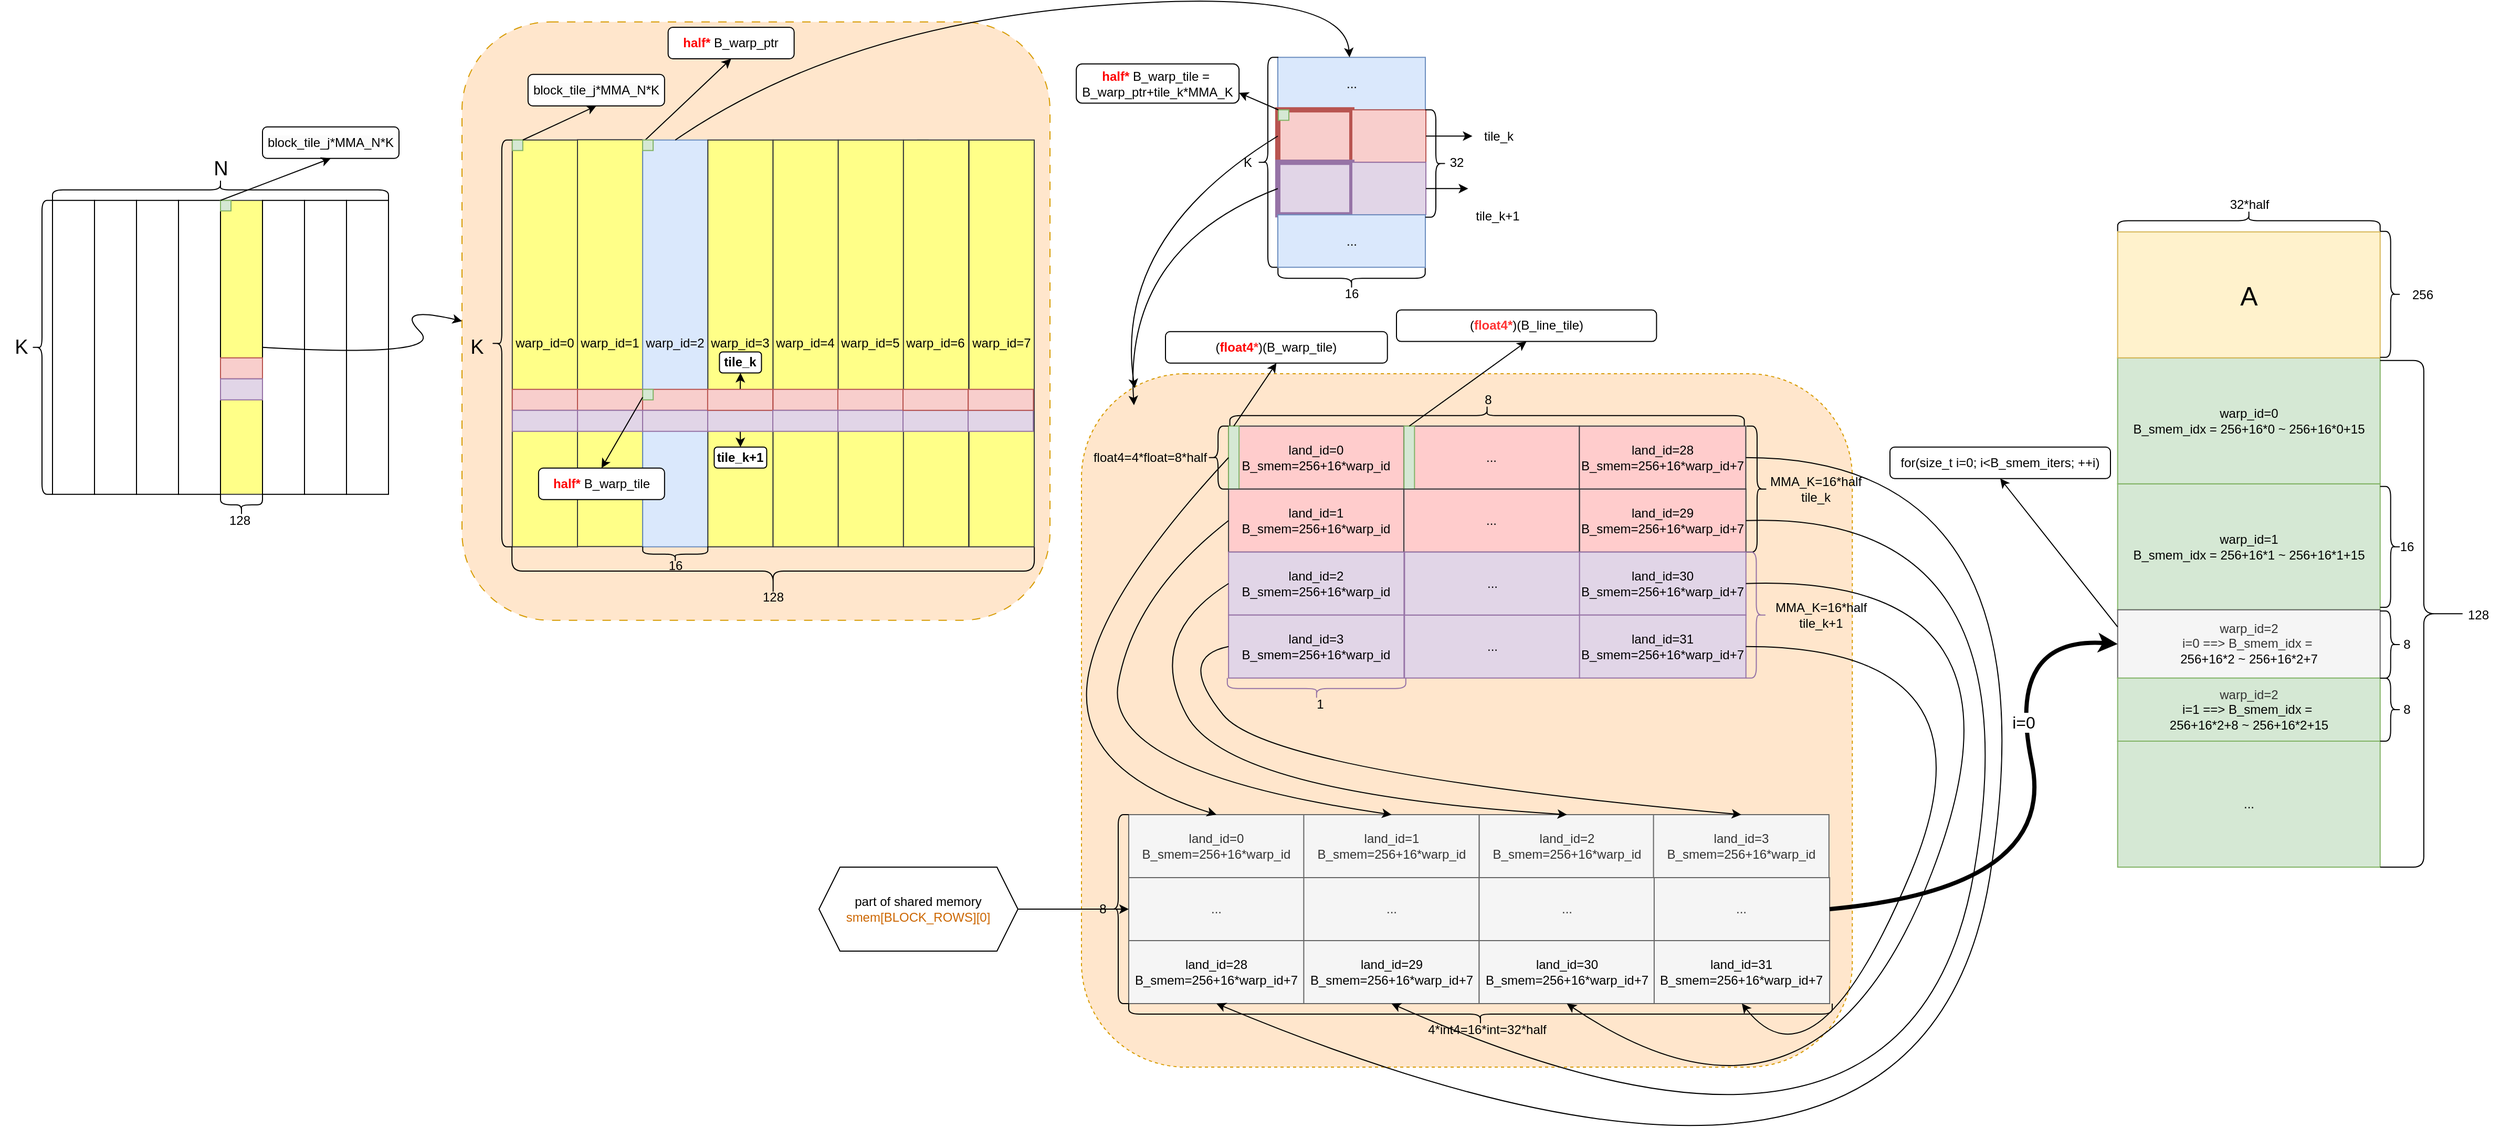 <mxfile version="13.7.9" type="device"><diagram name="Page-1" id="_nR7e4XgD6fj8UJKNjDj"><mxGraphModel dx="3100" dy="-840" grid="1" gridSize="10" guides="1" tooltips="1" connect="1" arrows="1" fold="1" page="1" pageScale="1" pageWidth="850" pageHeight="1100" math="0" shadow="0"><root><mxCell id="0"/><mxCell id="1" parent="0"/><mxCell id="BASvvJVavqTpIo9RgMH1-712" value="&lt;div&gt;warp_id=1&lt;/div&gt;B_smem_idx = 256+16*1 ~ 256+16*1+15&lt;div&gt;&lt;/div&gt;" style="rounded=0;whiteSpace=wrap;html=1;fillColor=#d5e8d4;strokeColor=#82b366;" parent="1" vertex="1"><mxGeometry x="1196.85" y="3584.88" width="250" height="120" as="geometry"/></mxCell><mxCell id="BASvvJVavqTpIo9RgMH1-665" value="..." style="rounded=0;whiteSpace=wrap;html=1;fillColor=#dae8fc;strokeColor=#6c8ebf;" parent="1" vertex="1"><mxGeometry x="396.98" y="3178.62" width="140.52" height="50" as="geometry"/></mxCell><mxCell id="BASvvJVavqTpIo9RgMH1-704" value="" style="rounded=1;whiteSpace=wrap;html=1;fillColor=#ffe6cc;strokeColor=#d79b00;dashed=1;" parent="1" vertex="1"><mxGeometry x="210" y="3480" width="734.14" height="660.48" as="geometry"/></mxCell><mxCell id="BASvvJVavqTpIo9RgMH1-663" value="" style="rounded=0;whiteSpace=wrap;html=1;fillColor=#f8cecc;strokeColor=#b85450;strokeWidth=5;" parent="1" vertex="1"><mxGeometry x="396.98" y="3228.62" width="70.52" height="50" as="geometry"/></mxCell><mxCell id="BASvvJVavqTpIo9RgMH1-442" value="" style="rounded=1;whiteSpace=wrap;html=1;dashed=1;dashPattern=8 8;fillColor=#ffe6cc;strokeColor=#d79b00;" parent="1" vertex="1"><mxGeometry x="-380" y="3144.88" width="560" height="570" as="geometry"/></mxCell><mxCell id="BASvvJVavqTpIo9RgMH1-283" value="warp_id=0" style="rounded=0;whiteSpace=wrap;html=1;fillColor=#ffff88;strokeColor=#36393d;" parent="1" vertex="1"><mxGeometry x="-332.09" y="3257.37" width="62.09" height="387.51" as="geometry"/></mxCell><mxCell id="BASvvJVavqTpIo9RgMH1-336" value="" style="rounded=0;whiteSpace=wrap;html=1;" parent="1" vertex="1"><mxGeometry x="-770" y="3314.88" width="40" height="280" as="geometry"/></mxCell><mxCell id="BASvvJVavqTpIo9RgMH1-337" value="" style="rounded=0;whiteSpace=wrap;html=1;" parent="1" vertex="1"><mxGeometry x="-690" y="3314.88" width="40" height="280" as="geometry"/></mxCell><mxCell id="BASvvJVavqTpIo9RgMH1-339" value="" style="rounded=0;whiteSpace=wrap;html=1;" parent="1" vertex="1"><mxGeometry x="-530" y="3314.88" width="40" height="280" as="geometry"/></mxCell><mxCell id="BASvvJVavqTpIo9RgMH1-364" value="" style="shape=curlyBracket;whiteSpace=wrap;html=1;rounded=1;flipH=1;labelPosition=right;verticalLabelPosition=middle;align=left;verticalAlign=middle;rotation=-180;" parent="1" vertex="1"><mxGeometry x="-790" y="3314.88" width="20" height="280" as="geometry"/></mxCell><mxCell id="BASvvJVavqTpIo9RgMH1-376" value="&lt;font style=&quot;font-size: 19px;&quot;&gt;K&lt;/font&gt;" style="text;html=1;align=center;verticalAlign=middle;resizable=0;points=[];autosize=1;strokeColor=none;fillColor=none;" parent="1" vertex="1"><mxGeometry x="-820" y="3434.88" width="40" height="40" as="geometry"/></mxCell><mxCell id="BASvvJVavqTpIo9RgMH1-379" value="" style="shape=curlyBracket;whiteSpace=wrap;html=1;rounded=1;flipH=1;labelPosition=right;verticalLabelPosition=middle;align=left;verticalAlign=middle;rotation=-90;" parent="1" vertex="1"><mxGeometry x="-620" y="3144.88" width="20" height="320" as="geometry"/></mxCell><mxCell id="BASvvJVavqTpIo9RgMH1-380" value="&lt;font style=&quot;font-size: 19px;&quot;&gt;N&lt;/font&gt;" style="text;html=1;align=center;verticalAlign=middle;resizable=0;points=[];autosize=1;strokeColor=none;fillColor=none;" parent="1" vertex="1"><mxGeometry x="-630" y="3264.88" width="40" height="40" as="geometry"/></mxCell><mxCell id="BASvvJVavqTpIo9RgMH1-401" value="" style="rounded=0;whiteSpace=wrap;html=1;fillColor=#f8cecc;strokeColor=#b85450;rotation=90;" parent="1" vertex="1"><mxGeometry x="-600" y="3374.88" width="20" height="40" as="geometry"/></mxCell><mxCell id="BASvvJVavqTpIo9RgMH1-402" value="" style="rounded=0;whiteSpace=wrap;html=1;fillColor=#ffff88;strokeColor=#36393d;" parent="1" vertex="1"><mxGeometry x="-610" y="3314.88" width="40" height="280" as="geometry"/></mxCell><mxCell id="BASvvJVavqTpIo9RgMH1-403" value="" style="rounded=0;whiteSpace=wrap;html=1;" parent="1" vertex="1"><mxGeometry x="-570" y="3314.88" width="40" height="280" as="geometry"/></mxCell><mxCell id="BASvvJVavqTpIo9RgMH1-404" value="" style="rounded=0;whiteSpace=wrap;html=1;" parent="1" vertex="1"><mxGeometry x="-490" y="3314.88" width="40" height="280" as="geometry"/></mxCell><mxCell id="BASvvJVavqTpIo9RgMH1-405" value="" style="rounded=0;whiteSpace=wrap;html=1;" parent="1" vertex="1"><mxGeometry x="-730" y="3314.88" width="40" height="280" as="geometry"/></mxCell><mxCell id="BASvvJVavqTpIo9RgMH1-406" value="" style="rounded=0;whiteSpace=wrap;html=1;" parent="1" vertex="1"><mxGeometry x="-650" y="3314.88" width="40" height="280" as="geometry"/></mxCell><mxCell id="BASvvJVavqTpIo9RgMH1-407" value="" style="rounded=0;whiteSpace=wrap;html=1;fillColor=#f8cecc;strokeColor=#b85450;rotation=90;" parent="1" vertex="1"><mxGeometry x="-600" y="3454.88" width="20" height="40" as="geometry"/></mxCell><mxCell id="BASvvJVavqTpIo9RgMH1-408" value="" style="rounded=0;whiteSpace=wrap;html=1;fillColor=#e1d5e7;strokeColor=#9673a6;rotation=90;" parent="1" vertex="1"><mxGeometry x="-600" y="3474.88" width="20" height="40" as="geometry"/></mxCell><mxCell id="BASvvJVavqTpIo9RgMH1-409" value="128" style="text;html=1;align=center;verticalAlign=middle;resizable=0;points=[];autosize=1;strokeColor=none;fillColor=none;" parent="1" vertex="1"><mxGeometry x="-612" y="3604.88" width="40" height="30" as="geometry"/></mxCell><mxCell id="BASvvJVavqTpIo9RgMH1-411" value="" style="shape=curlyBracket;whiteSpace=wrap;html=1;rounded=1;labelPosition=left;verticalLabelPosition=middle;align=right;verticalAlign=middle;rotation=-90;" parent="1" vertex="1"><mxGeometry x="-600" y="3584.88" width="20" height="40" as="geometry"/></mxCell><mxCell id="BASvvJVavqTpIo9RgMH1-412" value="" style="whiteSpace=wrap;html=1;aspect=fixed;fillColor=#d5e8d4;strokeColor=#82b366;" parent="1" vertex="1"><mxGeometry x="-610" y="3314.88" width="10" height="10" as="geometry"/></mxCell><mxCell id="BASvvJVavqTpIo9RgMH1-413" value="&lt;span style=&quot;color: rgb(0, 0, 0); font-family: Helvetica; font-size: 12px; font-style: normal; font-variant-ligatures: normal; font-variant-caps: normal; font-weight: 400; letter-spacing: normal; orphans: 2; text-align: center; text-indent: 0px; text-transform: none; widows: 2; word-spacing: 0px; -webkit-text-stroke-width: 0px; white-space: nowrap; background-color: rgb(251, 251, 251); text-decoration-thickness: initial; text-decoration-style: initial; text-decoration-color: initial; display: inline !important; float: none;&quot;&gt;block_tile_j*MMA_N*K&lt;/span&gt;" style="rounded=1;whiteSpace=wrap;html=1;" parent="1" vertex="1"><mxGeometry x="-570" y="3244.88" width="130" height="30" as="geometry"/></mxCell><mxCell id="BASvvJVavqTpIo9RgMH1-414" value="" style="endArrow=classic;html=1;rounded=0;exitX=0;exitY=0;exitDx=0;exitDy=0;entryX=0.5;entryY=1;entryDx=0;entryDy=0;" parent="1" source="BASvvJVavqTpIo9RgMH1-412" target="BASvvJVavqTpIo9RgMH1-413" edge="1"><mxGeometry width="50" height="50" relative="1" as="geometry"><mxPoint x="-690" y="3214.88" as="sourcePoint"/><mxPoint x="-640" y="3164.88" as="targetPoint"/></mxGeometry></mxCell><mxCell id="BASvvJVavqTpIo9RgMH1-430" value="" style="shape=curlyBracket;whiteSpace=wrap;html=1;rounded=1;labelPosition=left;verticalLabelPosition=middle;align=right;verticalAlign=middle;rotation=-90;" parent="1" vertex="1"><mxGeometry x="-106.84" y="3419.3" width="46.33" height="497.5" as="geometry"/></mxCell><mxCell id="BASvvJVavqTpIo9RgMH1-431" value="128" style="text;html=1;align=center;verticalAlign=middle;resizable=0;points=[];autosize=1;strokeColor=none;fillColor=none;" parent="1" vertex="1"><mxGeometry x="-103.67" y="3677.88" width="40" height="30" as="geometry"/></mxCell><mxCell id="BASvvJVavqTpIo9RgMH1-433" value="" style="whiteSpace=wrap;html=1;aspect=fixed;fillColor=#d5e8d4;strokeColor=#82b366;" parent="1" vertex="1"><mxGeometry x="53.99" y="3257.37" width="10" height="10" as="geometry"/></mxCell><mxCell id="BASvvJVavqTpIo9RgMH1-434" value="" style="whiteSpace=wrap;html=1;aspect=fixed;fillColor=#d5e8d4;strokeColor=#82b366;" parent="1" vertex="1"><mxGeometry x="-332.09" y="3257.37" width="10" height="10" as="geometry"/></mxCell><mxCell id="BASvvJVavqTpIo9RgMH1-435" value="&lt;span style=&quot;color: rgb(0, 0, 0); font-family: Helvetica; font-size: 12px; font-style: normal; font-variant-ligatures: normal; font-variant-caps: normal; font-weight: 400; letter-spacing: normal; orphans: 2; text-align: center; text-indent: 0px; text-transform: none; widows: 2; word-spacing: 0px; -webkit-text-stroke-width: 0px; white-space: nowrap; background-color: rgb(251, 251, 251); text-decoration-thickness: initial; text-decoration-style: initial; text-decoration-color: initial; display: inline !important; float: none;&quot;&gt;block_tile_j*MMA_N*K&lt;/span&gt;" style="rounded=1;whiteSpace=wrap;html=1;" parent="1" vertex="1"><mxGeometry x="-317.08" y="3194.88" width="130" height="30" as="geometry"/></mxCell><mxCell id="BASvvJVavqTpIo9RgMH1-436" value="" style="endArrow=classic;html=1;rounded=0;exitX=1;exitY=0;exitDx=0;exitDy=0;entryX=0.5;entryY=1;entryDx=0;entryDy=0;" parent="1" source="BASvvJVavqTpIo9RgMH1-434" target="BASvvJVavqTpIo9RgMH1-435" edge="1"><mxGeometry width="50" height="50" relative="1" as="geometry"><mxPoint x="-647.08" y="3324.88" as="sourcePoint"/><mxPoint x="-542.08" y="3284.88" as="targetPoint"/></mxGeometry></mxCell><mxCell id="BASvvJVavqTpIo9RgMH1-437" value="&lt;span style=&quot;text-wrap: nowrap;&quot;&gt;&lt;b&gt;&lt;font color=&quot;#ff0000&quot;&gt;half*&lt;/font&gt;&lt;/b&gt; B_warp_ptr&lt;/span&gt;" style="rounded=1;whiteSpace=wrap;html=1;" parent="1" vertex="1"><mxGeometry x="-183.67" y="3150" width="120" height="30" as="geometry"/></mxCell><mxCell id="BASvvJVavqTpIo9RgMH1-438" value="" style="endArrow=classic;html=1;rounded=0;exitX=0.25;exitY=0;exitDx=0;exitDy=0;entryX=0.5;entryY=1;entryDx=0;entryDy=0;" parent="1" source="BASvvJVavqTpIo9RgMH1-452" target="BASvvJVavqTpIo9RgMH1-437" edge="1"><mxGeometry width="50" height="50" relative="1" as="geometry"><mxPoint x="62.501" y="3255.82" as="sourcePoint"/><mxPoint x="122.92" y="3114.88" as="targetPoint"/></mxGeometry></mxCell><mxCell id="BASvvJVavqTpIo9RgMH1-440" value="" style="shape=curlyBracket;whiteSpace=wrap;html=1;rounded=1;flipH=1;labelPosition=right;verticalLabelPosition=middle;align=left;verticalAlign=middle;rotation=-180;" parent="1" vertex="1"><mxGeometry x="-352.09" y="3257.37" width="20" height="387.47" as="geometry"/></mxCell><mxCell id="BASvvJVavqTpIo9RgMH1-441" value="&lt;font style=&quot;font-size: 19px;&quot;&gt;K&lt;/font&gt;" style="text;html=1;align=center;verticalAlign=middle;resizable=0;points=[];autosize=1;strokeColor=none;fillColor=none;" parent="1" vertex="1"><mxGeometry x="-386.04" y="3434.88" width="40" height="40" as="geometry"/></mxCell><mxCell id="BASvvJVavqTpIo9RgMH1-444" value="" style="curved=1;endArrow=classic;html=1;rounded=0;entryX=0;entryY=0.5;entryDx=0;entryDy=0;exitX=0;exitY=0.5;exitDx=0;exitDy=0;" parent="1" source="BASvvJVavqTpIo9RgMH1-403" target="BASvvJVavqTpIo9RgMH1-442" edge="1"><mxGeometry width="50" height="50" relative="1" as="geometry"><mxPoint x="-445" y="3464.88" as="sourcePoint"/><mxPoint x="-395" y="3414.88" as="targetPoint"/><Array as="points"><mxPoint x="-395" y="3464.88"/><mxPoint x="-445" y="3414.88"/></Array></mxGeometry></mxCell><mxCell id="BASvvJVavqTpIo9RgMH1-445" value="warp_id=1" style="rounded=0;whiteSpace=wrap;html=1;fillColor=#ffff88;strokeColor=#36393d;" parent="1" vertex="1"><mxGeometry x="-270" y="3257.12" width="62.09" height="387.51" as="geometry"/></mxCell><mxCell id="BASvvJVavqTpIo9RgMH1-446" value="warp_id=2" style="rounded=0;whiteSpace=wrap;html=1;fillColor=#dae8fc;strokeColor=#6c8ebf;" parent="1" vertex="1"><mxGeometry x="-207.91" y="3257.37" width="62.09" height="387.51" as="geometry"/></mxCell><mxCell id="BASvvJVavqTpIo9RgMH1-447" value="warp_id=3" style="rounded=0;whiteSpace=wrap;html=1;fillColor=#ffff88;strokeColor=#36393d;" parent="1" vertex="1"><mxGeometry x="-145.82" y="3257.37" width="62.09" height="387.51" as="geometry"/></mxCell><mxCell id="BASvvJVavqTpIo9RgMH1-448" value="warp_id=4" style="rounded=0;whiteSpace=wrap;html=1;fillColor=#ffff88;strokeColor=#36393d;" parent="1" vertex="1"><mxGeometry x="-83.73" y="3257.37" width="62.09" height="387.51" as="geometry"/></mxCell><mxCell id="BASvvJVavqTpIo9RgMH1-449" value="warp_id=5" style="rounded=0;whiteSpace=wrap;html=1;fillColor=#ffff88;strokeColor=#36393d;" parent="1" vertex="1"><mxGeometry x="-21.64" y="3257.37" width="62.09" height="387.51" as="geometry"/></mxCell><mxCell id="BASvvJVavqTpIo9RgMH1-450" value="warp_id=6" style="rounded=0;whiteSpace=wrap;html=1;fillColor=#ffff88;strokeColor=#36393d;" parent="1" vertex="1"><mxGeometry x="40.45" y="3257.37" width="62.09" height="387.51" as="geometry"/></mxCell><mxCell id="BASvvJVavqTpIo9RgMH1-451" value="warp_id=7" style="rounded=0;whiteSpace=wrap;html=1;fillColor=#ffff88;strokeColor=#36393d;" parent="1" vertex="1"><mxGeometry x="102.91" y="3257.37" width="62.09" height="387.51" as="geometry"/></mxCell><mxCell id="BASvvJVavqTpIo9RgMH1-452" value="" style="whiteSpace=wrap;html=1;aspect=fixed;fillColor=#d5e8d4;strokeColor=#82b366;" parent="1" vertex="1"><mxGeometry x="-207.96" y="3257.37" width="10" height="10" as="geometry"/></mxCell><mxCell id="BASvvJVavqTpIo9RgMH1-541" value="" style="shape=curlyBracket;whiteSpace=wrap;html=1;rounded=1;labelPosition=left;verticalLabelPosition=middle;align=right;verticalAlign=middle;rotation=-90;" parent="1" vertex="1"><mxGeometry x="-184.08" y="3620.88" width="14.43" height="62" as="geometry"/></mxCell><mxCell id="BASvvJVavqTpIo9RgMH1-542" value="16" style="text;html=1;align=center;verticalAlign=middle;resizable=0;points=[];autosize=1;strokeColor=none;fillColor=none;" parent="1" vertex="1"><mxGeometry x="-196.86" y="3647.88" width="40" height="30" as="geometry"/></mxCell><mxCell id="BASvvJVavqTpIo9RgMH1-579" value="tile_k" style="text;html=1;align=center;verticalAlign=middle;resizable=0;points=[];autosize=1;strokeColor=none;fillColor=none;" parent="1" vertex="1"><mxGeometry x="582.28" y="3238.62" width="50" height="30" as="geometry"/></mxCell><mxCell id="BASvvJVavqTpIo9RgMH1-580" value="tile_k+1" style="text;html=1;align=center;verticalAlign=middle;resizable=0;points=[];autosize=1;strokeColor=none;fillColor=none;" parent="1" vertex="1"><mxGeometry x="570.78" y="3314.88" width="70" height="30" as="geometry"/></mxCell><mxCell id="BASvvJVavqTpIo9RgMH1-582" value="" style="whiteSpace=wrap;html=1;aspect=fixed;fillColor=#d5e8d4;strokeColor=#82b366;" parent="1" vertex="1"><mxGeometry x="397.52" y="3228.62" width="10" height="10" as="geometry"/></mxCell><mxCell id="BASvvJVavqTpIo9RgMH1-583" value="&lt;b&gt;&lt;font color=&quot;#ff0000&quot;&gt;half*&lt;/font&gt;&lt;/b&gt;&amp;nbsp;B_warp_tile =&amp;nbsp;&lt;span&gt;&lt;br&gt;B_warp_ptr+tile_k*MMA_K&lt;/span&gt;" style="rounded=1;whiteSpace=wrap;html=1;" parent="1" vertex="1"><mxGeometry x="205.07" y="3184.93" width="155" height="37.37" as="geometry"/></mxCell><mxCell id="BASvvJVavqTpIo9RgMH1-584" value="" style="endArrow=classic;html=1;rounded=0;entryX=1;entryY=0.5;entryDx=0;entryDy=0;exitX=0;exitY=1;exitDx=0;exitDy=0;" parent="1" edge="1"><mxGeometry width="50" height="50" relative="1" as="geometry"><mxPoint x="397.52" y="3228.62" as="sourcePoint"/><mxPoint x="360" y="3212.425" as="targetPoint"/></mxGeometry></mxCell><mxCell id="BASvvJVavqTpIo9RgMH1-586" value="" style="shape=curlyBracket;whiteSpace=wrap;html=1;rounded=1;labelPosition=left;verticalLabelPosition=middle;align=right;verticalAlign=middle;rotation=-90;" parent="1" vertex="1"><mxGeometry x="457.24" y="3319.04" width="20" height="140.24" as="geometry"/></mxCell><mxCell id="BASvvJVavqTpIo9RgMH1-587" value="16" style="text;html=1;align=center;verticalAlign=middle;resizable=0;points=[];autosize=1;strokeColor=none;fillColor=none;" parent="1" vertex="1"><mxGeometry x="447.24" y="3389.4" width="40" height="30" as="geometry"/></mxCell><mxCell id="BASvvJVavqTpIo9RgMH1-588" value="" style="shape=curlyBracket;whiteSpace=wrap;html=1;rounded=1;labelPosition=left;verticalLabelPosition=middle;align=right;verticalAlign=middle;" parent="1" vertex="1"><mxGeometry x="377.5" y="3178.62" width="20" height="200" as="geometry"/></mxCell><mxCell id="BASvvJVavqTpIo9RgMH1-589" value="K" style="text;html=1;align=center;verticalAlign=middle;resizable=0;points=[];autosize=1;strokeColor=none;fillColor=none;" parent="1" vertex="1"><mxGeometry x="352.5" y="3263.62" width="30" height="30" as="geometry"/></mxCell><mxCell id="BASvvJVavqTpIo9RgMH1-592" value="land_id=0&lt;br&gt;B_smem=256+16*warp_id" style="rounded=0;whiteSpace=wrap;html=1;fillColor=#ffcccc;strokeColor=#36393d;" parent="1" vertex="1"><mxGeometry x="350.07" y="3529.88" width="167.12" height="60" as="geometry"/></mxCell><mxCell id="BASvvJVavqTpIo9RgMH1-593" value="" style="rounded=0;whiteSpace=wrap;html=1;fillColor=#d5e8d4;strokeColor=#82b366;" parent="1" vertex="1"><mxGeometry x="350.07" y="3529.88" width="10" height="60" as="geometry"/></mxCell><mxCell id="BASvvJVavqTpIo9RgMH1-597" value="..." style="rounded=0;whiteSpace=wrap;html=1;fillColor=#ffcccc;strokeColor=#36393d;" parent="1" vertex="1"><mxGeometry x="517.19" y="3529.88" width="167.12" height="60" as="geometry"/></mxCell><mxCell id="BASvvJVavqTpIo9RgMH1-619" value="" style="shape=curlyBracket;whiteSpace=wrap;html=1;rounded=1;labelPosition=left;verticalLabelPosition=middle;align=right;verticalAlign=middle;" parent="1" vertex="1"><mxGeometry x="330.07" y="3529.88" width="20" height="60" as="geometry"/></mxCell><mxCell id="BASvvJVavqTpIo9RgMH1-620" value="float4=4*float=8*half" style="text;html=1;align=center;verticalAlign=middle;resizable=0;points=[];autosize=1;strokeColor=none;fillColor=none;" parent="1" vertex="1"><mxGeometry x="215.0" y="3549.88" width="120" height="20" as="geometry"/></mxCell><mxCell id="BASvvJVavqTpIo9RgMH1-621" value="" style="shape=curlyBracket;whiteSpace=wrap;html=1;rounded=1;flipH=1;labelPosition=right;verticalLabelPosition=middle;align=left;verticalAlign=middle;rotation=-90;" parent="1" vertex="1"><mxGeometry x="586.55" y="3274.88" width="19.48" height="490" as="geometry"/></mxCell><mxCell id="BASvvJVavqTpIo9RgMH1-622" value="8" style="text;html=1;align=center;verticalAlign=middle;resizable=0;points=[];autosize=1;strokeColor=none;fillColor=none;" parent="1" vertex="1"><mxGeometry x="587.17" y="3494.88" width="20" height="20" as="geometry"/></mxCell><mxCell id="BASvvJVavqTpIo9RgMH1-623" value="(&lt;b&gt;&lt;font color=&quot;#ff0000&quot;&gt;float4&lt;/font&gt;&lt;font color=&quot;#ff3333&quot;&gt;*&lt;/font&gt;&lt;/b&gt;)(B_warp_tile)" style="rounded=1;whiteSpace=wrap;html=1;" parent="1" vertex="1"><mxGeometry x="290" y="3439.88" width="211.37" height="30" as="geometry"/></mxCell><mxCell id="BASvvJVavqTpIo9RgMH1-624" value="" style="endArrow=classic;html=1;rounded=0;entryX=0.5;entryY=1;entryDx=0;entryDy=0;exitX=0.5;exitY=0;exitDx=0;exitDy=0;" parent="1" source="BASvvJVavqTpIo9RgMH1-593" target="BASvvJVavqTpIo9RgMH1-623" edge="1"><mxGeometry width="50" height="50" relative="1" as="geometry"><mxPoint x="347.19" y="3139.88" as="sourcePoint"/><mxPoint x="397.19" y="3089.88" as="targetPoint"/></mxGeometry></mxCell><mxCell id="BASvvJVavqTpIo9RgMH1-625" value="" style="shape=curlyBracket;whiteSpace=wrap;html=1;rounded=1;flipH=1;labelPosition=right;verticalLabelPosition=middle;align=left;verticalAlign=middle;" parent="1" vertex="1"><mxGeometry x="843.45" y="3529.88" width="20" height="120" as="geometry"/></mxCell><mxCell id="BASvvJVavqTpIo9RgMH1-626" value="MMA_K=16*half&lt;br&gt;tile_k" style="text;html=1;align=center;verticalAlign=middle;resizable=0;points=[];autosize=1;strokeColor=none;fillColor=none;" parent="1" vertex="1"><mxGeometry x="854.43" y="3569.88" width="110" height="40" as="geometry"/></mxCell><mxCell id="BASvvJVavqTpIo9RgMH1-627" value="" style="shape=curlyBracket;whiteSpace=wrap;html=1;rounded=1;flipH=1;labelPosition=right;verticalLabelPosition=middle;align=left;verticalAlign=middle;fillColor=#e1d5e7;strokeColor=#9673a6;" parent="1" vertex="1"><mxGeometry x="842.71" y="3649.88" width="20" height="120" as="geometry"/></mxCell><mxCell id="BASvvJVavqTpIo9RgMH1-630" value="" style="shape=curlyBracket;whiteSpace=wrap;html=1;rounded=1;flipH=1;labelPosition=right;verticalLabelPosition=middle;align=left;verticalAlign=middle;rotation=90;fillColor=#e1d5e7;strokeColor=#9673a6;" parent="1" vertex="1"><mxGeometry x="423.9" y="3694.88" width="20" height="170" as="geometry"/></mxCell><mxCell id="BASvvJVavqTpIo9RgMH1-631" value="1" style="text;html=1;align=center;verticalAlign=middle;resizable=0;points=[];autosize=1;strokeColor=none;fillColor=none;" parent="1" vertex="1"><mxGeometry x="421.93" y="3779.88" width="30" height="30" as="geometry"/></mxCell><mxCell id="BASvvJVavqTpIo9RgMH1-633" value="" style="rounded=0;whiteSpace=wrap;html=1;fillColor=#d5e8d4;strokeColor=#82b366;" parent="1" vertex="1"><mxGeometry x="517.19" y="3529.88" width="10" height="60" as="geometry"/></mxCell><mxCell id="BASvvJVavqTpIo9RgMH1-634" value="&lt;span&gt;(&lt;b&gt;&lt;font color=&quot;#ff3333&quot;&gt;float4*&lt;/font&gt;&lt;/b&gt;)(B_line_tile)&lt;br&gt;&lt;/span&gt;" style="rounded=1;whiteSpace=wrap;html=1;" parent="1" vertex="1"><mxGeometry x="510" y="3419.3" width="247.69" height="30" as="geometry"/></mxCell><mxCell id="BASvvJVavqTpIo9RgMH1-635" value="" style="endArrow=classic;html=1;rounded=0;exitX=0.5;exitY=0;exitDx=0;exitDy=0;entryX=0.5;entryY=1;entryDx=0;entryDy=0;" parent="1" source="BASvvJVavqTpIo9RgMH1-633" target="BASvvJVavqTpIo9RgMH1-634" edge="1"><mxGeometry width="50" height="50" relative="1" as="geometry"><mxPoint x="497.19" y="3129.88" as="sourcePoint"/><mxPoint x="547.19" y="3079.88" as="targetPoint"/></mxGeometry></mxCell><mxCell id="BASvvJVavqTpIo9RgMH1-636" value="MMA_K=16*half&lt;br&gt;tile_k+1" style="text;html=1;align=center;verticalAlign=middle;resizable=0;points=[];autosize=1;strokeColor=none;fillColor=none;" parent="1" vertex="1"><mxGeometry x="859.27" y="3689.88" width="110" height="40" as="geometry"/></mxCell><mxCell id="BASvvJVavqTpIo9RgMH1-639" value="land_id=28&lt;br&gt;B_smem=256+16*warp_id+7" style="rounded=0;whiteSpace=wrap;html=1;fillColor=#ffcccc;strokeColor=#36393d;" parent="1" vertex="1"><mxGeometry x="684.19" y="3529.88" width="158.52" height="60" as="geometry"/></mxCell><mxCell id="BASvvJVavqTpIo9RgMH1-640" value="land_id=1&lt;br&gt;B_smem=256+16*warp_id" style="rounded=0;whiteSpace=wrap;html=1;fillColor=#ffcccc;strokeColor=#36393d;" parent="1" vertex="1"><mxGeometry x="350.07" y="3589.88" width="167.12" height="60" as="geometry"/></mxCell><mxCell id="BASvvJVavqTpIo9RgMH1-641" value="land_id=29&lt;br&gt;B_smem=256+16*warp_id+7" style="rounded=0;whiteSpace=wrap;html=1;fillColor=#ffcccc;strokeColor=#36393d;" parent="1" vertex="1"><mxGeometry x="684.31" y="3589.88" width="158.52" height="60" as="geometry"/></mxCell><mxCell id="BASvvJVavqTpIo9RgMH1-642" value="..." style="rounded=0;whiteSpace=wrap;html=1;fillColor=#ffcccc;strokeColor=#36393d;" parent="1" vertex="1"><mxGeometry x="517.07" y="3589.88" width="167.12" height="60" as="geometry"/></mxCell><mxCell id="BASvvJVavqTpIo9RgMH1-643" value="..." style="rounded=0;whiteSpace=wrap;html=1;fillColor=#e1d5e7;strokeColor=#9673a6;" parent="1" vertex="1"><mxGeometry x="517.64" y="3709.88" width="167.12" height="60" as="geometry"/></mxCell><mxCell id="BASvvJVavqTpIo9RgMH1-644" value="..." style="rounded=0;whiteSpace=wrap;html=1;fillColor=#e1d5e7;strokeColor=#9673a6;" parent="1" vertex="1"><mxGeometry x="517.72" y="3649.88" width="167.12" height="60" as="geometry"/></mxCell><mxCell id="BASvvJVavqTpIo9RgMH1-645" value="land_id=2&lt;br&gt;B_smem=256+16*warp_id" style="rounded=0;whiteSpace=wrap;html=1;fillColor=#e1d5e7;strokeColor=#9673a6;" parent="1" vertex="1"><mxGeometry x="350.07" y="3649.88" width="167.12" height="60" as="geometry"/></mxCell><mxCell id="BASvvJVavqTpIo9RgMH1-646" value="land_id=3&lt;br&gt;B_smem=256+16*warp_id" style="rounded=0;whiteSpace=wrap;html=1;fillColor=#e1d5e7;strokeColor=#9673a6;" parent="1" vertex="1"><mxGeometry x="350.07" y="3709.88" width="167.12" height="60" as="geometry"/></mxCell><mxCell id="BASvvJVavqTpIo9RgMH1-647" value="land_id=30&lt;br&gt;B_smem=256+16*warp_id+7" style="rounded=0;whiteSpace=wrap;html=1;fillColor=#e1d5e7;strokeColor=#9673a6;" parent="1" vertex="1"><mxGeometry x="684.31" y="3649.88" width="158.52" height="60" as="geometry"/></mxCell><mxCell id="BASvvJVavqTpIo9RgMH1-648" value="land_id=31&lt;br&gt;B_smem=256+16*warp_id+7" style="rounded=0;whiteSpace=wrap;html=1;fillColor=#e1d5e7;strokeColor=#9673a6;" parent="1" vertex="1"><mxGeometry x="684.31" y="3709.88" width="158.52" height="60" as="geometry"/></mxCell><mxCell id="BASvvJVavqTpIo9RgMH1-650" value="" style="rounded=0;whiteSpace=wrap;html=1;fillColor=#f8cecc;strokeColor=#b85450;" parent="1" vertex="1"><mxGeometry x="-332.09" y="3494.88" width="62.09" height="20" as="geometry"/></mxCell><mxCell id="BASvvJVavqTpIo9RgMH1-651" value="" style="rounded=0;whiteSpace=wrap;html=1;fillColor=#e1d5e7;strokeColor=#9673a6;" parent="1" vertex="1"><mxGeometry x="-332" y="3514.88" width="62" height="20" as="geometry"/></mxCell><mxCell id="BASvvJVavqTpIo9RgMH1-653" value="&lt;div&gt;warp_id=0&lt;/div&gt;B_smem_idx = 256+16*0 ~ 256+16*0+15&lt;div&gt;&lt;/div&gt;" style="rounded=0;whiteSpace=wrap;html=1;fillColor=#d5e8d4;strokeColor=#82b366;" parent="1" vertex="1"><mxGeometry x="1196.85" y="3464.88" width="250" height="120" as="geometry"/></mxCell><mxCell id="BASvvJVavqTpIo9RgMH1-654" value="&lt;font style=&quot;font-size: 25px;&quot;&gt;A&lt;/font&gt;&lt;div&gt;&lt;/div&gt;" style="rounded=0;whiteSpace=wrap;html=1;fillColor=#fff2cc;strokeColor=#d6b656;" parent="1" vertex="1"><mxGeometry x="1196.85" y="3344.88" width="250" height="120" as="geometry"/></mxCell><mxCell id="BASvvJVavqTpIo9RgMH1-655" value="" style="shape=curlyBracket;whiteSpace=wrap;html=1;rounded=1;flipH=1;labelPosition=right;verticalLabelPosition=middle;align=left;verticalAlign=middle;" parent="1" vertex="1"><mxGeometry x="1446.85" y="3344.4" width="20" height="120" as="geometry"/></mxCell><mxCell id="BASvvJVavqTpIo9RgMH1-656" value="256" style="text;html=1;align=center;verticalAlign=middle;resizable=0;points=[];autosize=1;strokeColor=none;fillColor=none;" parent="1" vertex="1"><mxGeometry x="1466.85" y="3389.88" width="40" height="30" as="geometry"/></mxCell><mxCell id="BASvvJVavqTpIo9RgMH1-657" value="" style="shape=curlyBracket;whiteSpace=wrap;html=1;rounded=1;flipH=1;labelPosition=right;verticalLabelPosition=middle;align=left;verticalAlign=middle;rotation=-90;" parent="1" vertex="1"><mxGeometry x="1311.85" y="3209.28" width="20" height="250" as="geometry"/></mxCell><mxCell id="BASvvJVavqTpIo9RgMH1-658" value="32*half" style="text;html=1;align=center;verticalAlign=middle;resizable=0;points=[];autosize=1;strokeColor=none;fillColor=none;" parent="1" vertex="1"><mxGeometry x="1291.85" y="3304.28" width="60" height="30" as="geometry"/></mxCell><mxCell id="BASvvJVavqTpIo9RgMH1-660" value="&lt;div&gt;warp_id=2&lt;/div&gt;i=0 ==&amp;gt;&amp;nbsp;&lt;span style=&quot;background-color: initial;&quot;&gt;B_smem_idx =&amp;nbsp;&lt;/span&gt;&lt;div&gt;&lt;span style=&quot;background-color: initial; color: rgb(0, 0, 0);&quot;&gt;256+16*2 ~ 256+16*2+7&lt;/span&gt;&lt;/div&gt;" style="rounded=0;whiteSpace=wrap;html=1;fillColor=#f5f5f5;strokeColor=#666666;fontColor=#333333;" parent="1" vertex="1"><mxGeometry x="1196.85" y="3704.88" width="250" height="65.12" as="geometry"/></mxCell><mxCell id="BASvvJVavqTpIo9RgMH1-664" value="" style="rounded=0;whiteSpace=wrap;html=1;fillColor=#f8cecc;strokeColor=#b85450;" parent="1" vertex="1"><mxGeometry x="467.5" y="3228.62" width="70.52" height="50" as="geometry"/></mxCell><mxCell id="BASvvJVavqTpIo9RgMH1-666" value="" style="rounded=0;whiteSpace=wrap;html=1;fillColor=#e1d5e7;strokeColor=#9673a6;strokeWidth=5;" parent="1" vertex="1"><mxGeometry x="396.98" y="3278.62" width="70.52" height="50" as="geometry"/></mxCell><mxCell id="BASvvJVavqTpIo9RgMH1-667" value="" style="rounded=0;whiteSpace=wrap;html=1;fillColor=#e1d5e7;strokeColor=#9673a6;" parent="1" vertex="1"><mxGeometry x="467.5" y="3278.62" width="70.52" height="50" as="geometry"/></mxCell><mxCell id="BASvvJVavqTpIo9RgMH1-668" value="..." style="rounded=0;whiteSpace=wrap;html=1;fillColor=#dae8fc;strokeColor=#6c8ebf;" parent="1" vertex="1"><mxGeometry x="396.98" y="3328.62" width="140.52" height="50" as="geometry"/></mxCell><mxCell id="BASvvJVavqTpIo9RgMH1-670" value="&lt;span style=&quot;text-wrap: nowrap;&quot;&gt;&lt;b style=&quot;&quot;&gt;tile_k&lt;/b&gt;&lt;/span&gt;" style="rounded=1;whiteSpace=wrap;html=1;" parent="1" vertex="1"><mxGeometry x="-134.78" y="3459.28" width="40" height="20" as="geometry"/></mxCell><mxCell id="BASvvJVavqTpIo9RgMH1-671" value="&lt;span style=&quot;text-wrap: nowrap;&quot;&gt;&lt;b style=&quot;&quot;&gt;tile_k+1&lt;/b&gt;&lt;/span&gt;" style="rounded=1;whiteSpace=wrap;html=1;" parent="1" vertex="1"><mxGeometry x="-139.78" y="3549.88" width="50" height="20" as="geometry"/></mxCell><mxCell id="BASvvJVavqTpIo9RgMH1-672" value="" style="endArrow=classic;html=1;rounded=0;entryX=0.5;entryY=1;entryDx=0;entryDy=0;exitX=0.5;exitY=0;exitDx=0;exitDy=0;" parent="1" source="BASvvJVavqTpIo9RgMH1-724" target="BASvvJVavqTpIo9RgMH1-670" edge="1"><mxGeometry width="50" height="50" relative="1" as="geometry"><mxPoint x="210" y="3450" as="sourcePoint"/><mxPoint x="260" y="3400" as="targetPoint"/></mxGeometry></mxCell><mxCell id="BASvvJVavqTpIo9RgMH1-673" value="" style="endArrow=classic;html=1;rounded=0;entryX=0.5;entryY=0;entryDx=0;entryDy=0;exitX=0.5;exitY=1;exitDx=0;exitDy=0;" parent="1" source="BASvvJVavqTpIo9RgMH1-723" target="BASvvJVavqTpIo9RgMH1-671" edge="1"><mxGeometry width="50" height="50" relative="1" as="geometry"><mxPoint x="220" y="3750" as="sourcePoint"/><mxPoint x="270" y="3700" as="targetPoint"/></mxGeometry></mxCell><mxCell id="BASvvJVavqTpIo9RgMH1-675" value="land_id=0&lt;br&gt;B_smem=256+16*warp_id" style="rounded=0;whiteSpace=wrap;html=1;fillColor=#f5f5f5;strokeColor=#666666;fontColor=#333333;" parent="1" vertex="1"><mxGeometry x="255.0" y="3900" width="167.12" height="60" as="geometry"/></mxCell><mxCell id="BASvvJVavqTpIo9RgMH1-676" value="land_id=1&lt;br&gt;B_smem=256+16*warp_id" style="rounded=0;whiteSpace=wrap;html=1;fillColor=#f5f5f5;strokeColor=#666666;fontColor=#333333;" parent="1" vertex="1"><mxGeometry x="421.71" y="3900" width="167.12" height="60" as="geometry"/></mxCell><mxCell id="BASvvJVavqTpIo9RgMH1-678" value="land_id=2&lt;br&gt;B_smem=256+16*warp_id" style="rounded=0;whiteSpace=wrap;html=1;fillColor=#f5f5f5;strokeColor=#666666;fontColor=#333333;" parent="1" vertex="1"><mxGeometry x="588.83" y="3900" width="167.12" height="60" as="geometry"/></mxCell><mxCell id="BASvvJVavqTpIo9RgMH1-679" value="land_id=3&lt;br&gt;B_smem=256+16*warp_id" style="rounded=0;whiteSpace=wrap;html=1;fillColor=#f5f5f5;strokeColor=#666666;fontColor=#333333;" parent="1" vertex="1"><mxGeometry x="754.79" y="3900" width="167.12" height="60" as="geometry"/></mxCell><mxCell id="BASvvJVavqTpIo9RgMH1-680" value="" style="curved=1;endArrow=classic;html=1;rounded=0;entryX=0.5;entryY=0;entryDx=0;entryDy=0;exitX=0;exitY=0.5;exitDx=0;exitDy=0;" parent="1" source="BASvvJVavqTpIo9RgMH1-593" target="BASvvJVavqTpIo9RgMH1-675" edge="1"><mxGeometry width="50" height="50" relative="1" as="geometry"><mxPoint x="320" y="3860" as="sourcePoint"/><mxPoint x="370" y="3810" as="targetPoint"/><Array as="points"><mxPoint x="220" y="3700"/><mxPoint x="210" y="3860"/></Array></mxGeometry></mxCell><mxCell id="BASvvJVavqTpIo9RgMH1-681" value="" style="curved=1;endArrow=classic;html=1;rounded=0;entryX=0.5;entryY=0;entryDx=0;entryDy=0;exitX=0;exitY=0.5;exitDx=0;exitDy=0;" parent="1" source="BASvvJVavqTpIo9RgMH1-640" target="BASvvJVavqTpIo9RgMH1-676" edge="1"><mxGeometry width="50" height="50" relative="1" as="geometry"><mxPoint x="360" y="3570" as="sourcePoint"/><mxPoint x="453" y="3910" as="targetPoint"/><Array as="points"><mxPoint x="260" y="3690"/><mxPoint x="230" y="3860"/></Array></mxGeometry></mxCell><mxCell id="BASvvJVavqTpIo9RgMH1-682" value="" style="curved=1;endArrow=classic;html=1;rounded=0;entryX=0.5;entryY=0;entryDx=0;entryDy=0;exitX=0;exitY=0.5;exitDx=0;exitDy=0;" parent="1" source="BASvvJVavqTpIo9RgMH1-645" target="BASvvJVavqTpIo9RgMH1-678" edge="1"><mxGeometry width="50" height="50" relative="1" as="geometry"><mxPoint x="360" y="3630" as="sourcePoint"/><mxPoint x="620" y="3910" as="targetPoint"/><Array as="points"><mxPoint x="270" y="3730"/><mxPoint x="350" y="3880"/></Array></mxGeometry></mxCell><mxCell id="BASvvJVavqTpIo9RgMH1-683" value="" style="curved=1;endArrow=classic;html=1;rounded=0;entryX=0.5;entryY=0;entryDx=0;entryDy=0;exitX=0;exitY=0.5;exitDx=0;exitDy=0;" parent="1" source="BASvvJVavqTpIo9RgMH1-646" target="BASvvJVavqTpIo9RgMH1-679" edge="1"><mxGeometry width="50" height="50" relative="1" as="geometry"><mxPoint x="360" y="3690" as="sourcePoint"/><mxPoint x="610" y="3970" as="targetPoint"/><Array as="points"><mxPoint x="300" y="3750"/><mxPoint x="390" y="3860"/></Array></mxGeometry></mxCell><mxCell id="BASvvJVavqTpIo9RgMH1-684" value="..." style="rounded=0;whiteSpace=wrap;html=1;fillColor=#f5f5f5;strokeColor=#666666;fontColor=#333333;" parent="1" vertex="1"><mxGeometry x="255.0" y="3960" width="167.12" height="60" as="geometry"/></mxCell><mxCell id="BASvvJVavqTpIo9RgMH1-685" value="..." style="rounded=0;whiteSpace=wrap;html=1;fillColor=#f5f5f5;strokeColor=#666666;fontColor=#333333;" parent="1" vertex="1"><mxGeometry x="421.71" y="3960" width="167.12" height="60" as="geometry"/></mxCell><mxCell id="BASvvJVavqTpIo9RgMH1-686" value="..." style="rounded=0;whiteSpace=wrap;html=1;fillColor=#f5f5f5;strokeColor=#666666;fontColor=#333333;" parent="1" vertex="1"><mxGeometry x="588.72" y="3960" width="167.12" height="60" as="geometry"/></mxCell><mxCell id="BASvvJVavqTpIo9RgMH1-687" value="..." style="rounded=0;whiteSpace=wrap;html=1;fillColor=#f5f5f5;strokeColor=#666666;fontColor=#333333;" parent="1" vertex="1"><mxGeometry x="755.43" y="3960" width="167.12" height="60" as="geometry"/></mxCell><mxCell id="BASvvJVavqTpIo9RgMH1-691" value="&lt;span style=&quot;color: rgb(0, 0, 0);&quot;&gt;land_id=28&lt;/span&gt;&lt;br style=&quot;color: rgb(0, 0, 0);&quot;&gt;&lt;span style=&quot;color: rgb(0, 0, 0);&quot;&gt;B_smem=256+16*warp_id+7&lt;/span&gt;" style="rounded=0;whiteSpace=wrap;html=1;fillColor=#f5f5f5;strokeColor=#666666;fontColor=#333333;" parent="1" vertex="1"><mxGeometry x="255.0" y="4020" width="167.12" height="60" as="geometry"/></mxCell><mxCell id="BASvvJVavqTpIo9RgMH1-692" value="&lt;span style=&quot;color: rgb(0, 0, 0);&quot;&gt;land_id=29&lt;/span&gt;&lt;br style=&quot;color: rgb(0, 0, 0);&quot;&gt;&lt;span style=&quot;color: rgb(0, 0, 0);&quot;&gt;B_smem=256+16*warp_id+7&lt;/span&gt;" style="rounded=0;whiteSpace=wrap;html=1;fillColor=#f5f5f5;strokeColor=#666666;fontColor=#333333;" parent="1" vertex="1"><mxGeometry x="421.71" y="4020" width="167.12" height="60" as="geometry"/></mxCell><mxCell id="BASvvJVavqTpIo9RgMH1-693" value="&lt;span style=&quot;color: rgb(0, 0, 0);&quot;&gt;land_id=30&lt;/span&gt;&lt;br style=&quot;color: rgb(0, 0, 0);&quot;&gt;&lt;span style=&quot;color: rgb(0, 0, 0);&quot;&gt;B_smem=256+16*warp_id+7&lt;/span&gt;" style="rounded=0;whiteSpace=wrap;html=1;fillColor=#f5f5f5;strokeColor=#666666;fontColor=#333333;" parent="1" vertex="1"><mxGeometry x="588.72" y="4020" width="167.12" height="60" as="geometry"/></mxCell><mxCell id="BASvvJVavqTpIo9RgMH1-694" value="&lt;span style=&quot;color: rgb(0, 0, 0);&quot;&gt;land_id=31&lt;/span&gt;&lt;br style=&quot;color: rgb(0, 0, 0);&quot;&gt;&lt;span style=&quot;color: rgb(0, 0, 0);&quot;&gt;B_smem=256+16*warp_id+7&lt;/span&gt;" style="rounded=0;whiteSpace=wrap;html=1;fillColor=#f5f5f5;strokeColor=#666666;fontColor=#333333;" parent="1" vertex="1"><mxGeometry x="755.43" y="4020" width="167.12" height="60" as="geometry"/></mxCell><mxCell id="BASvvJVavqTpIo9RgMH1-695" value="" style="curved=1;endArrow=classic;html=1;rounded=0;entryX=0.5;entryY=1;entryDx=0;entryDy=0;exitX=1;exitY=0.5;exitDx=0;exitDy=0;" parent="1" source="BASvvJVavqTpIo9RgMH1-639" target="BASvvJVavqTpIo9RgMH1-691" edge="1"><mxGeometry width="50" height="50" relative="1" as="geometry"><mxPoint x="833.57" y="3560" as="sourcePoint"/><mxPoint x="750.57" y="3960" as="targetPoint"/><Array as="points"><mxPoint x="1140" y="3560"/><mxPoint x="1010" y="4360"/></Array></mxGeometry></mxCell><mxCell id="BASvvJVavqTpIo9RgMH1-696" value="" style="curved=1;endArrow=classic;html=1;rounded=0;entryX=0.5;entryY=1;entryDx=0;entryDy=0;exitX=1;exitY=0.5;exitDx=0;exitDy=0;" parent="1" source="BASvvJVavqTpIo9RgMH1-641" target="BASvvJVavqTpIo9RgMH1-692" edge="1"><mxGeometry width="50" height="50" relative="1" as="geometry"><mxPoint x="853" y="3570" as="sourcePoint"/><mxPoint x="277" y="4150" as="targetPoint"/><Array as="points"><mxPoint x="1120" y="3610"/><mxPoint x="1000" y="4300"/></Array></mxGeometry></mxCell><mxCell id="BASvvJVavqTpIo9RgMH1-697" value="" style="curved=1;endArrow=classic;html=1;rounded=0;entryX=0.5;entryY=1;entryDx=0;entryDy=0;exitX=1;exitY=0.5;exitDx=0;exitDy=0;" parent="1" source="BASvvJVavqTpIo9RgMH1-647" target="BASvvJVavqTpIo9RgMH1-693" edge="1"><mxGeometry width="50" height="50" relative="1" as="geometry"><mxPoint x="890.02" y="3809.88" as="sourcePoint"/><mxPoint x="480.02" y="4329.88" as="targetPoint"/><Array as="points"><mxPoint x="1130" y="3670"/><mxPoint x="910" y="4240"/></Array></mxGeometry></mxCell><mxCell id="BASvvJVavqTpIo9RgMH1-698" value="" style="curved=1;endArrow=classic;html=1;rounded=0;entryX=0.5;entryY=1;entryDx=0;entryDy=0;exitX=0;exitY=0.75;exitDx=0;exitDy=0;" parent="1" source="BASvvJVavqTpIo9RgMH1-627" target="BASvvJVavqTpIo9RgMH1-694" edge="1"><mxGeometry width="50" height="50" relative="1" as="geometry"><mxPoint x="853" y="3690" as="sourcePoint"/><mxPoint x="610" y="4150" as="targetPoint"/><Array as="points"><mxPoint x="1090" y="3740"/><mxPoint x="910" y="4170"/></Array></mxGeometry></mxCell><mxCell id="BASvvJVavqTpIo9RgMH1-699" value="" style="shape=curlyBracket;whiteSpace=wrap;html=1;rounded=1;labelPosition=left;verticalLabelPosition=middle;align=right;verticalAlign=middle;rotation=-90;strokeWidth=1;" parent="1" vertex="1"><mxGeometry x="580" y="3755" width="20" height="670" as="geometry"/></mxCell><mxCell id="BASvvJVavqTpIo9RgMH1-701" value="4*int4=16*int=32*half" style="text;html=1;align=center;verticalAlign=middle;resizable=0;points=[];autosize=1;strokeColor=none;fillColor=none;" parent="1" vertex="1"><mxGeometry x="526.29" y="4090" width="140" height="30" as="geometry"/></mxCell><mxCell id="BASvvJVavqTpIo9RgMH1-705" value="" style="curved=1;endArrow=classic;html=1;rounded=0;exitX=0;exitY=0.5;exitDx=0;exitDy=0;entryX=0.069;entryY=0.021;entryDx=0;entryDy=0;entryPerimeter=0;" parent="1" source="BASvvJVavqTpIo9RgMH1-663" target="BASvvJVavqTpIo9RgMH1-704" edge="1"><mxGeometry width="50" height="50" relative="1" as="geometry"><mxPoint x="240" y="3400" as="sourcePoint"/><mxPoint x="290" y="3350" as="targetPoint"/><Array as="points"><mxPoint x="240" y="3350"/></Array></mxGeometry></mxCell><mxCell id="BASvvJVavqTpIo9RgMH1-706" value="" style="shape=curlyBracket;whiteSpace=wrap;html=1;rounded=1;labelPosition=left;verticalLabelPosition=middle;align=right;verticalAlign=middle;" parent="1" vertex="1"><mxGeometry x="235" y="3900" width="20" height="180" as="geometry"/></mxCell><mxCell id="BASvvJVavqTpIo9RgMH1-707" value="8" style="text;html=1;align=center;verticalAlign=middle;resizable=0;points=[];autosize=1;strokeColor=none;fillColor=none;" parent="1" vertex="1"><mxGeometry x="215" y="3975" width="30" height="30" as="geometry"/></mxCell><mxCell id="BASvvJVavqTpIo9RgMH1-708" value="" style="curved=1;endArrow=classic;html=1;rounded=0;exitX=0.5;exitY=0;exitDx=0;exitDy=0;" parent="1" source="BASvvJVavqTpIo9RgMH1-446" target="BASvvJVavqTpIo9RgMH1-665" edge="1"><mxGeometry width="50" height="50" relative="1" as="geometry"><mxPoint x="40" y="3100" as="sourcePoint"/><mxPoint x="270" y="3260" as="targetPoint"/><Array as="points"><mxPoint x="-20" y="3150"/><mxPoint x="460" y="3110"/></Array></mxGeometry></mxCell><mxCell id="BASvvJVavqTpIo9RgMH1-709" value="&lt;div&gt;&lt;span style=&quot;color: rgb(51, 51, 51);&quot;&gt;warp_id=2&lt;/span&gt;&lt;br&gt;&lt;/div&gt;i=1 ==&amp;gt; B_smem_idx =&amp;nbsp;&lt;div&gt;256+16*2+8 ~ 256+16*2+15&lt;br&gt;&lt;/div&gt;" style="rounded=0;whiteSpace=wrap;html=1;fillColor=#d5e8d4;strokeColor=#82b366;" parent="1" vertex="1"><mxGeometry x="1196.85" y="3769.88" width="250" height="60.12" as="geometry"/></mxCell><mxCell id="BASvvJVavqTpIo9RgMH1-710" value="" style="curved=1;endArrow=classic;html=1;rounded=0;exitX=1;exitY=0.5;exitDx=0;exitDy=0;entryX=0;entryY=0.5;entryDx=0;entryDy=0;strokeWidth=4;" parent="1" source="BASvvJVavqTpIo9RgMH1-687" target="BASvvJVavqTpIo9RgMH1-660" edge="1"><mxGeometry width="50" height="50" relative="1" as="geometry"><mxPoint x="1190" y="4010" as="sourcePoint"/><mxPoint x="1240" y="3960" as="targetPoint"/><Array as="points"><mxPoint x="1140" y="3970"/><mxPoint x="1090" y="3730"/></Array></mxGeometry></mxCell><mxCell id="BASvvJVavqTpIo9RgMH1-758" value="&lt;font style=&quot;font-size: 16px;&quot;&gt;i=0&lt;/font&gt;" style="edgeLabel;html=1;align=center;verticalAlign=middle;resizable=0;points=[];" parent="BASvvJVavqTpIo9RgMH1-710" vertex="1" connectable="0"><mxGeometry x="0.333" relative="1" as="geometry"><mxPoint as="offset"/></mxGeometry></mxCell><mxCell id="BASvvJVavqTpIo9RgMH1-711" value="for(size_t i=0; i&amp;lt;B_smem_iters; ++i)" style="rounded=1;whiteSpace=wrap;html=1;" parent="1" vertex="1"><mxGeometry x="980" y="3549.88" width="210" height="30" as="geometry"/></mxCell><mxCell id="BASvvJVavqTpIo9RgMH1-713" value="" style="shape=curlyBracket;whiteSpace=wrap;html=1;rounded=1;flipH=1;labelPosition=right;verticalLabelPosition=middle;align=left;verticalAlign=middle;" parent="1" vertex="1"><mxGeometry x="1446.85" y="3706" width="20" height="64" as="geometry"/></mxCell><mxCell id="BASvvJVavqTpIo9RgMH1-714" value="" style="endArrow=classic;html=1;rounded=0;exitX=0;exitY=0.25;exitDx=0;exitDy=0;entryX=0.5;entryY=1;entryDx=0;entryDy=0;" parent="1" source="BASvvJVavqTpIo9RgMH1-660" target="BASvvJVavqTpIo9RgMH1-711" edge="1"><mxGeometry width="50" height="50" relative="1" as="geometry"><mxPoint x="1490" y="3910" as="sourcePoint"/><mxPoint x="1540" y="3860" as="targetPoint"/></mxGeometry></mxCell><mxCell id="BASvvJVavqTpIo9RgMH1-715" value="...&lt;div&gt;&lt;/div&gt;&lt;div&gt;&lt;/div&gt;" style="rounded=0;whiteSpace=wrap;html=1;fillColor=#d5e8d4;strokeColor=#82b366;" parent="1" vertex="1"><mxGeometry x="1196.85" y="3830" width="250" height="120" as="geometry"/></mxCell><mxCell id="BASvvJVavqTpIo9RgMH1-717" value="" style="endArrow=classic;html=1;rounded=0;entryX=0;entryY=0.5;entryDx=0;entryDy=0;exitX=1;exitY=0.5;exitDx=0;exitDy=0;" parent="1" source="BASvvJVavqTpIo9RgMH1-650" target="BASvvJVavqTpIo9RgMH1-716" edge="1"><mxGeometry width="50" height="50" relative="1" as="geometry"><mxPoint x="-270" y="3505" as="sourcePoint"/><mxPoint x="189" y="3505" as="targetPoint"/></mxGeometry></mxCell><mxCell id="BASvvJVavqTpIo9RgMH1-716" value="" style="rounded=0;whiteSpace=wrap;html=1;fillColor=#f8cecc;strokeColor=#b85450;" parent="1" vertex="1"><mxGeometry x="-270" y="3494.88" width="62.09" height="20" as="geometry"/></mxCell><mxCell id="BASvvJVavqTpIo9RgMH1-718" value="" style="rounded=0;whiteSpace=wrap;html=1;fillColor=#e1d5e7;strokeColor=#9673a6;" parent="1" vertex="1"><mxGeometry x="-269.96" y="3514.88" width="62" height="20" as="geometry"/></mxCell><mxCell id="BASvvJVavqTpIo9RgMH1-720" value="" style="endArrow=classic;html=1;rounded=0;entryX=0;entryY=0.5;entryDx=0;entryDy=0;exitX=1;exitY=0.5;exitDx=0;exitDy=0;" parent="1" source="BASvvJVavqTpIo9RgMH1-716" target="BASvvJVavqTpIo9RgMH1-719" edge="1"><mxGeometry width="50" height="50" relative="1" as="geometry"><mxPoint x="-208" y="3505" as="sourcePoint"/><mxPoint x="189" y="3505" as="targetPoint"/></mxGeometry></mxCell><mxCell id="BASvvJVavqTpIo9RgMH1-719" value="" style="rounded=0;whiteSpace=wrap;html=1;fillColor=#f8cecc;strokeColor=#b85450;" parent="1" vertex="1"><mxGeometry x="-207.96" y="3494.88" width="62.09" height="20" as="geometry"/></mxCell><mxCell id="BASvvJVavqTpIo9RgMH1-721" value="" style="rounded=0;whiteSpace=wrap;html=1;fillColor=#e1d5e7;strokeColor=#9673a6;" parent="1" vertex="1"><mxGeometry x="-207.96" y="3514.88" width="62" height="20" as="geometry"/></mxCell><mxCell id="BASvvJVavqTpIo9RgMH1-723" value="" style="rounded=0;whiteSpace=wrap;html=1;fillColor=#e1d5e7;strokeColor=#9673a6;" parent="1" vertex="1"><mxGeometry x="-145.96" y="3514.88" width="62" height="20" as="geometry"/></mxCell><mxCell id="BASvvJVavqTpIo9RgMH1-724" value="" style="rounded=0;whiteSpace=wrap;html=1;fillColor=#f8cecc;strokeColor=#b85450;" parent="1" vertex="1"><mxGeometry x="-146.05" y="3494.88" width="62.09" height="20" as="geometry"/></mxCell><mxCell id="BASvvJVavqTpIo9RgMH1-725" value="" style="rounded=0;whiteSpace=wrap;html=1;fillColor=#f8cecc;strokeColor=#b85450;" parent="1" vertex="1"><mxGeometry x="-83.73" y="3494.88" width="62.09" height="20" as="geometry"/></mxCell><mxCell id="BASvvJVavqTpIo9RgMH1-726" value="" style="rounded=0;whiteSpace=wrap;html=1;fillColor=#f8cecc;strokeColor=#b85450;" parent="1" vertex="1"><mxGeometry x="-22.05" y="3494.88" width="62.09" height="20" as="geometry"/></mxCell><mxCell id="BASvvJVavqTpIo9RgMH1-728" value="" style="rounded=0;whiteSpace=wrap;html=1;fillColor=#e1d5e7;strokeColor=#9673a6;" parent="1" vertex="1"><mxGeometry x="-83.96" y="3514.88" width="62" height="20" as="geometry"/></mxCell><mxCell id="BASvvJVavqTpIo9RgMH1-730" value="" style="rounded=0;whiteSpace=wrap;html=1;fillColor=#e1d5e7;strokeColor=#9673a6;" parent="1" vertex="1"><mxGeometry x="-21.96" y="3514.88" width="62" height="20" as="geometry"/></mxCell><mxCell id="BASvvJVavqTpIo9RgMH1-732" value="" style="rounded=0;whiteSpace=wrap;html=1;fillColor=#e1d5e7;strokeColor=#9673a6;" parent="1" vertex="1"><mxGeometry x="40.04" y="3514.88" width="62" height="20" as="geometry"/></mxCell><mxCell id="BASvvJVavqTpIo9RgMH1-733" value="" style="rounded=0;whiteSpace=wrap;html=1;fillColor=#e1d5e7;strokeColor=#9673a6;" parent="1" vertex="1"><mxGeometry x="102.04" y="3514.88" width="62" height="20" as="geometry"/></mxCell><mxCell id="BASvvJVavqTpIo9RgMH1-736" value="" style="endArrow=classic;html=1;rounded=0;entryX=0;entryY=0.5;entryDx=0;entryDy=0;exitX=1;exitY=0.5;exitDx=0;exitDy=0;" parent="1" source="BASvvJVavqTpIo9RgMH1-726" target="BASvvJVavqTpIo9RgMH1-735" edge="1"><mxGeometry width="50" height="50" relative="1" as="geometry"><mxPoint x="41" y="3505" as="sourcePoint"/><mxPoint x="189" y="3505" as="targetPoint"/></mxGeometry></mxCell><mxCell id="BASvvJVavqTpIo9RgMH1-735" value="" style="rounded=0;whiteSpace=wrap;html=1;fillColor=#f8cecc;strokeColor=#b85450;" parent="1" vertex="1"><mxGeometry x="40.04" y="3494.88" width="62.09" height="20" as="geometry"/></mxCell><mxCell id="BASvvJVavqTpIo9RgMH1-737" value="" style="rounded=0;whiteSpace=wrap;html=1;fillColor=#f8cecc;strokeColor=#b85450;" parent="1" vertex="1"><mxGeometry x="102.13" y="3494.88" width="62.09" height="20" as="geometry"/></mxCell><mxCell id="BASvvJVavqTpIo9RgMH1-755" value="part of shared&amp;nbsp;&lt;span&gt;memory&lt;/span&gt;&lt;div&gt;&lt;font color=&quot;#cc6600&quot;&gt;smem[BLOCK_ROWS][0]&lt;/font&gt;&lt;br&gt;&lt;/div&gt;" style="shape=hexagon;perimeter=hexagonPerimeter2;whiteSpace=wrap;html=1;fixedSize=1;" parent="1" vertex="1"><mxGeometry x="-40" y="3950" width="189.48" height="80" as="geometry"/></mxCell><mxCell id="BASvvJVavqTpIo9RgMH1-756" value="" style="endArrow=classic;html=1;rounded=0;entryX=0;entryY=0.5;entryDx=0;entryDy=0;exitX=1;exitY=0.5;exitDx=0;exitDy=0;" parent="1" source="BASvvJVavqTpIo9RgMH1-755" target="BASvvJVavqTpIo9RgMH1-684" edge="1"><mxGeometry width="50" height="50" relative="1" as="geometry"><mxPoint x="120" y="3860" as="sourcePoint"/><mxPoint x="170" y="3810" as="targetPoint"/></mxGeometry></mxCell><mxCell id="BASvvJVavqTpIo9RgMH1-759" value="" style="shape=curlyBracket;whiteSpace=wrap;html=1;rounded=1;flipH=1;labelPosition=right;verticalLabelPosition=middle;align=left;verticalAlign=middle;" parent="1" vertex="1"><mxGeometry x="1446.85" y="3770" width="20" height="60" as="geometry"/></mxCell><mxCell id="BASvvJVavqTpIo9RgMH1-760" value="8" style="text;html=1;align=center;verticalAlign=middle;resizable=0;points=[];autosize=1;strokeColor=none;fillColor=none;" parent="1" vertex="1"><mxGeometry x="1456.85" y="3785" width="30" height="30" as="geometry"/></mxCell><mxCell id="BASvvJVavqTpIo9RgMH1-761" value="" style="shape=curlyBracket;whiteSpace=wrap;html=1;rounded=1;flipH=1;labelPosition=right;verticalLabelPosition=middle;align=left;verticalAlign=middle;" parent="1" vertex="1"><mxGeometry x="1446.85" y="3587.32" width="20" height="115.12" as="geometry"/></mxCell><mxCell id="BASvvJVavqTpIo9RgMH1-762" value="16" style="text;html=1;align=center;verticalAlign=middle;resizable=0;points=[];autosize=1;strokeColor=none;fillColor=none;" parent="1" vertex="1"><mxGeometry x="1451.85" y="3629.88" width="40" height="30" as="geometry"/></mxCell><mxCell id="BASvvJVavqTpIo9RgMH1-763" value="" style="curved=1;endArrow=classic;html=1;rounded=0;exitX=0;exitY=0.5;exitDx=0;exitDy=0;" parent="1" source="BASvvJVavqTpIo9RgMH1-666" edge="1"><mxGeometry width="50" height="50" relative="1" as="geometry"><mxPoint x="399" y="3290" as="sourcePoint"/><mxPoint x="260" y="3510" as="targetPoint"/><Array as="points"><mxPoint x="250" y="3360"/></Array></mxGeometry></mxCell><mxCell id="BASvvJVavqTpIo9RgMH1-767" value="" style="shape=curlyBracket;whiteSpace=wrap;html=1;rounded=1;flipH=1;labelPosition=right;verticalLabelPosition=middle;align=left;verticalAlign=middle;" parent="1" vertex="1"><mxGeometry x="1446.85" y="3467.32" width="83.15" height="482.68" as="geometry"/></mxCell><mxCell id="BASvvJVavqTpIo9RgMH1-768" value="128" style="text;html=1;align=center;verticalAlign=middle;resizable=0;points=[];autosize=1;strokeColor=none;fillColor=none;" parent="1" vertex="1"><mxGeometry x="1520" y="3694.88" width="40" height="30" as="geometry"/></mxCell><mxCell id="BASvvJVavqTpIo9RgMH1-772" value="" style="endArrow=classic;html=1;rounded=0;exitX=1;exitY=0.5;exitDx=0;exitDy=0;" parent="1" source="BASvvJVavqTpIo9RgMH1-664" target="BASvvJVavqTpIo9RgMH1-579" edge="1"><mxGeometry width="50" height="50" relative="1" as="geometry"><mxPoint x="587.5" y="3223.74" as="sourcePoint"/><mxPoint x="637.5" y="3173.74" as="targetPoint"/></mxGeometry></mxCell><mxCell id="BASvvJVavqTpIo9RgMH1-773" value="" style="endArrow=classic;html=1;rounded=0;exitX=1;exitY=0.5;exitDx=0;exitDy=0;" parent="1" source="BASvvJVavqTpIo9RgMH1-667" edge="1"><mxGeometry width="50" height="50" relative="1" as="geometry"><mxPoint x="548.5" y="3263.74" as="sourcePoint"/><mxPoint x="578.28" y="3303.62" as="targetPoint"/></mxGeometry></mxCell><mxCell id="BASvvJVavqTpIo9RgMH1-774" value="8" style="text;html=1;align=center;verticalAlign=middle;resizable=0;points=[];autosize=1;strokeColor=none;fillColor=none;" parent="1" vertex="1"><mxGeometry x="1456.85" y="3723" width="30" height="30" as="geometry"/></mxCell><mxCell id="2ui8ije82Tk0tiuV2o6T-2" value="" style="whiteSpace=wrap;html=1;aspect=fixed;fillColor=#d5e8d4;strokeColor=#82b366;" vertex="1" parent="1"><mxGeometry x="-207.91" y="3494.88" width="10" height="10" as="geometry"/></mxCell><mxCell id="2ui8ije82Tk0tiuV2o6T-3" value="&lt;span&gt;&lt;b&gt;&lt;font color=&quot;#ff0000&quot;&gt;half*&lt;/font&gt;&lt;/b&gt; B_warp_tile&lt;/span&gt;" style="rounded=1;whiteSpace=wrap;html=1;" vertex="1" parent="1"><mxGeometry x="-307.08" y="3569.88" width="120" height="30" as="geometry"/></mxCell><mxCell id="2ui8ije82Tk0tiuV2o6T-4" value="" style="endArrow=classic;html=1;exitX=0;exitY=0.75;exitDx=0;exitDy=0;entryX=0.5;entryY=0;entryDx=0;entryDy=0;" edge="1" parent="1" source="2ui8ije82Tk0tiuV2o6T-2" target="2ui8ije82Tk0tiuV2o6T-3"><mxGeometry width="50" height="50" relative="1" as="geometry"><mxPoint x="-540" y="3740" as="sourcePoint"/><mxPoint x="-490" y="3690" as="targetPoint"/></mxGeometry></mxCell><mxCell id="2ui8ije82Tk0tiuV2o6T-6" value="" style="shape=curlyBracket;whiteSpace=wrap;html=1;rounded=1;rotation=-180;" vertex="1" parent="1"><mxGeometry x="537.5" y="3228.62" width="20" height="102.24" as="geometry"/></mxCell><mxCell id="2ui8ije82Tk0tiuV2o6T-7" value="32" style="text;html=1;align=center;verticalAlign=middle;resizable=0;points=[];autosize=1;strokeColor=none;fillColor=none;" vertex="1" parent="1"><mxGeometry x="552.28" y="3268.62" width="30" height="20" as="geometry"/></mxCell></root></mxGraphModel></diagram></mxfile>